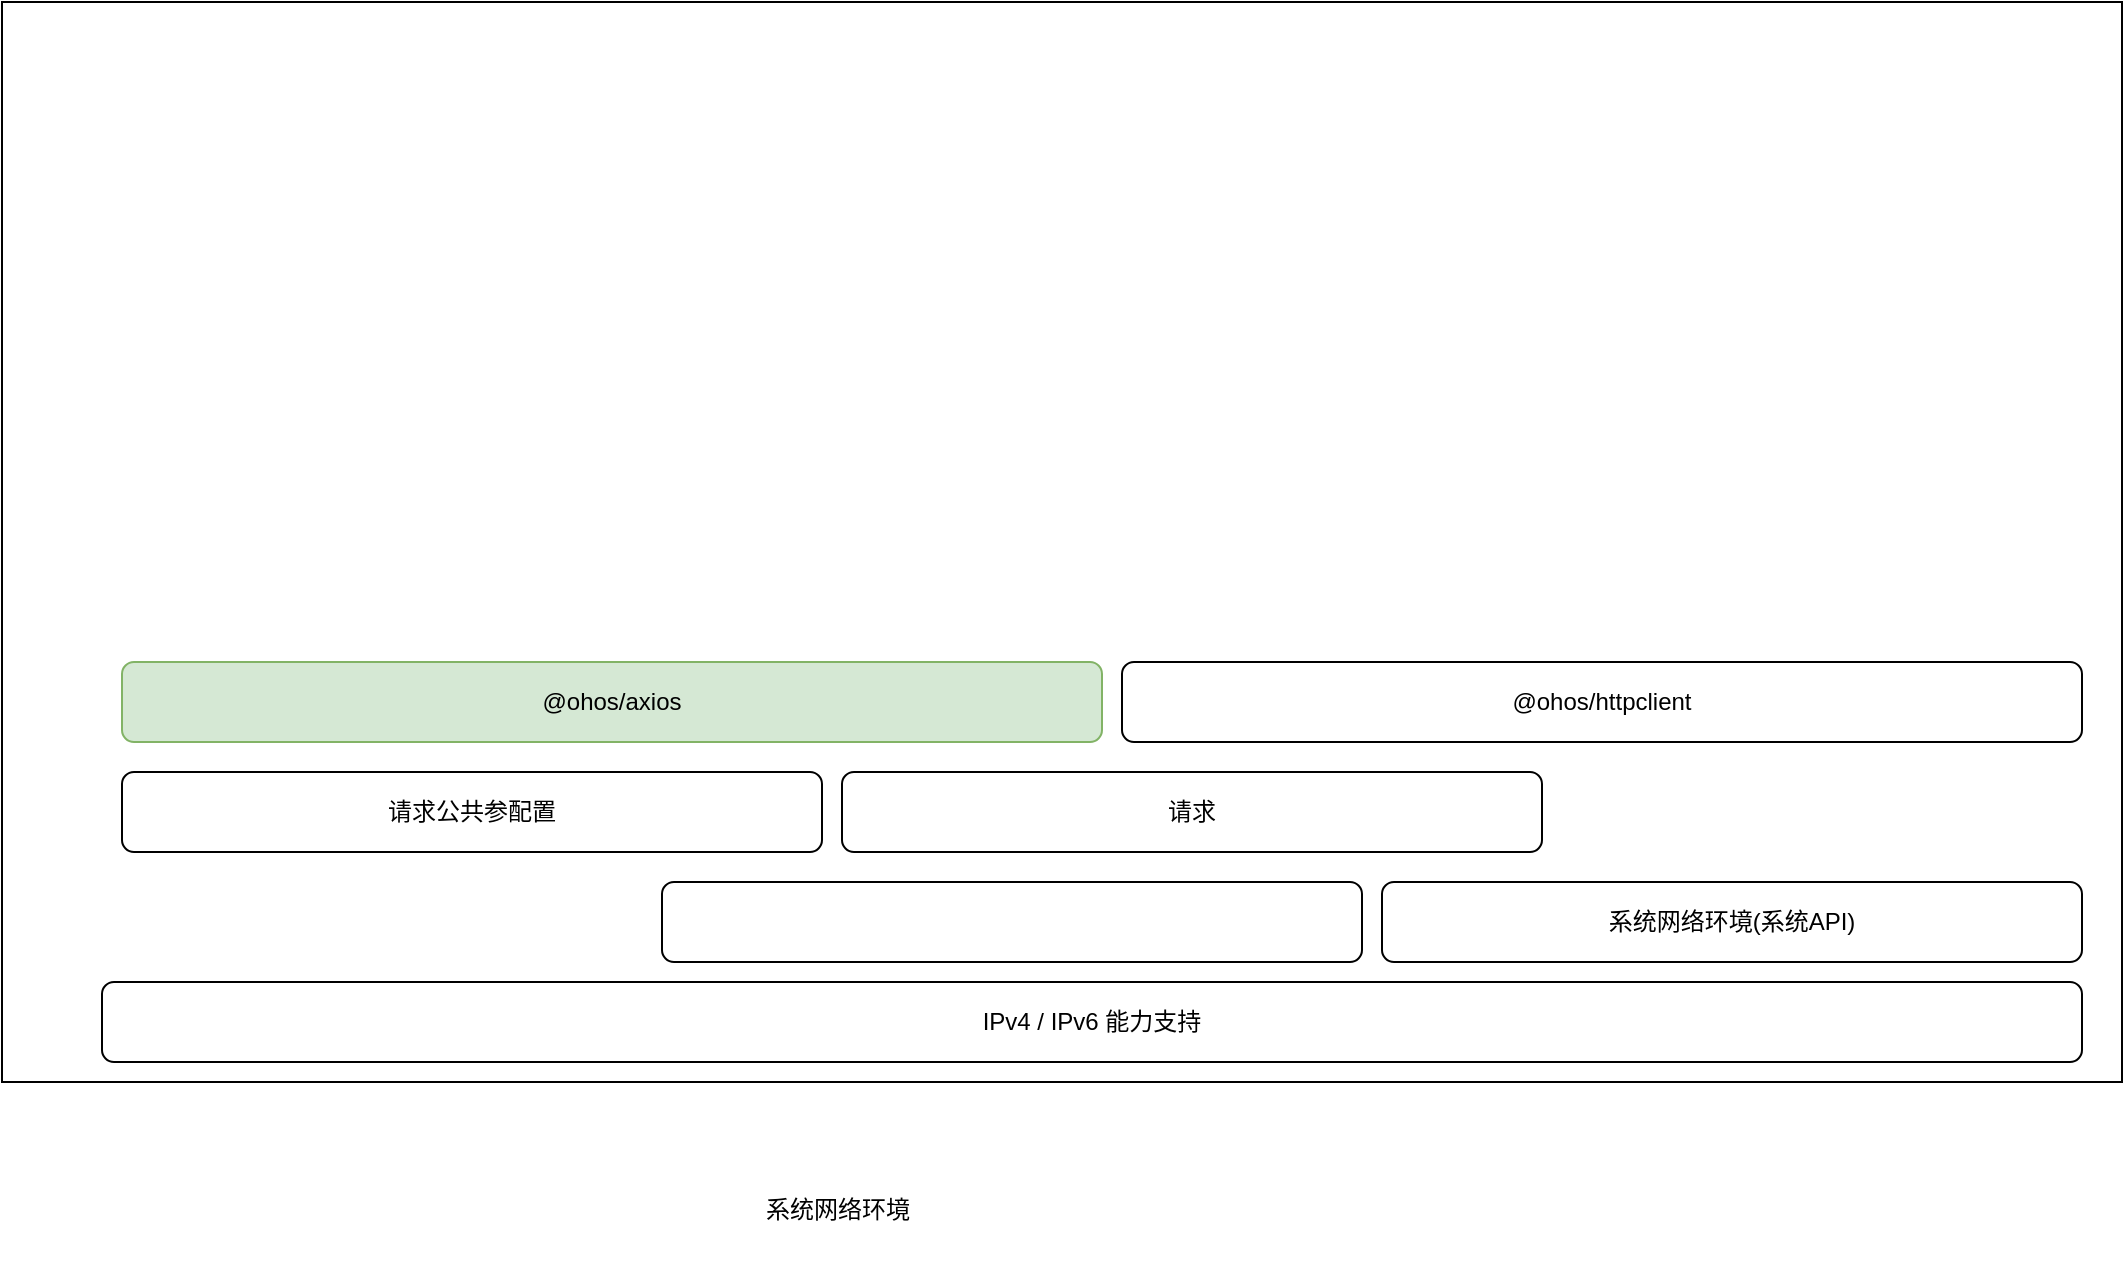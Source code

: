 <mxfile version="22.1.11" type="github">
  <diagram name="第 1 页" id="Gjq8ToB4pKgkKWKwZSHa">
    <mxGraphModel dx="1156" dy="900" grid="1" gridSize="10" guides="1" tooltips="1" connect="1" arrows="1" fold="1" page="1" pageScale="1" pageWidth="827" pageHeight="1169" math="0" shadow="0">
      <root>
        <mxCell id="0" />
        <mxCell id="1" parent="0" />
        <mxCell id="B4-yQ_Ca6P6K2vOYtcmQ-1" value="" style="rounded=0;whiteSpace=wrap;html=1;" vertex="1" parent="1">
          <mxGeometry x="130" y="160" width="1060" height="540" as="geometry" />
        </mxCell>
        <mxCell id="B4-yQ_Ca6P6K2vOYtcmQ-2" value="" style="rounded=1;whiteSpace=wrap;html=1;" vertex="1" parent="1">
          <mxGeometry x="460" y="600" width="350" height="40" as="geometry" />
        </mxCell>
        <mxCell id="B4-yQ_Ca6P6K2vOYtcmQ-3" value="&lt;span style=&quot;color: rgb(0, 0, 0); font-family: &amp;quot;PingFang SC&amp;quot;, Helvetica, Tahoma, &amp;quot;Hiragino Sans GB&amp;quot;, &amp;quot;Microsoft YaHei&amp;quot;, SimSun, Heiti, sans-serif; font-size: 12px; font-style: normal; font-variant-ligatures: normal; font-variant-caps: normal; font-weight: 400; letter-spacing: normal; orphans: 2; text-align: left; text-indent: 0px; text-transform: none; widows: 2; word-spacing: 0px; -webkit-text-stroke-width: 0px; background-color: rgb(255, 255, 255); text-decoration-thickness: initial; text-decoration-style: initial; text-decoration-color: initial; float: none; display: inline !important;&quot;&gt;系统网络环境&lt;/span&gt;" style="text;whiteSpace=wrap;html=1;" vertex="1" parent="1">
          <mxGeometry x="510" y="750" width="110" height="40" as="geometry" />
        </mxCell>
        <mxCell id="B4-yQ_Ca6P6K2vOYtcmQ-4" value="系统网络环境(系统API)" style="rounded=1;whiteSpace=wrap;html=1;" vertex="1" parent="1">
          <mxGeometry x="820" y="600" width="350" height="40" as="geometry" />
        </mxCell>
        <mxCell id="B4-yQ_Ca6P6K2vOYtcmQ-5" value="IPv4 / IPv6 能力支持" style="rounded=1;whiteSpace=wrap;html=1;" vertex="1" parent="1">
          <mxGeometry x="180" y="650" width="990" height="40" as="geometry" />
        </mxCell>
        <mxCell id="B4-yQ_Ca6P6K2vOYtcmQ-6" value="请求公共参配置" style="rounded=1;whiteSpace=wrap;html=1;" vertex="1" parent="1">
          <mxGeometry x="190" y="545" width="350" height="40" as="geometry" />
        </mxCell>
        <mxCell id="B4-yQ_Ca6P6K2vOYtcmQ-8" value="请求" style="rounded=1;whiteSpace=wrap;html=1;" vertex="1" parent="1">
          <mxGeometry x="550" y="545" width="350" height="40" as="geometry" />
        </mxCell>
        <mxCell id="B4-yQ_Ca6P6K2vOYtcmQ-9" value="&lt;p&gt;@ohos/axios&lt;/p&gt;" style="rounded=1;whiteSpace=wrap;html=1;fillColor=#d5e8d4;strokeColor=#82b366;" vertex="1" parent="1">
          <mxGeometry x="190" y="490" width="490" height="40" as="geometry" />
        </mxCell>
        <mxCell id="B4-yQ_Ca6P6K2vOYtcmQ-10" value="&lt;p&gt;&lt;/p&gt;&lt;p&gt;@ohos/httpclient&lt;/p&gt;" style="rounded=1;whiteSpace=wrap;html=1;" vertex="1" parent="1">
          <mxGeometry x="690" y="490" width="480" height="40" as="geometry" />
        </mxCell>
      </root>
    </mxGraphModel>
  </diagram>
</mxfile>
